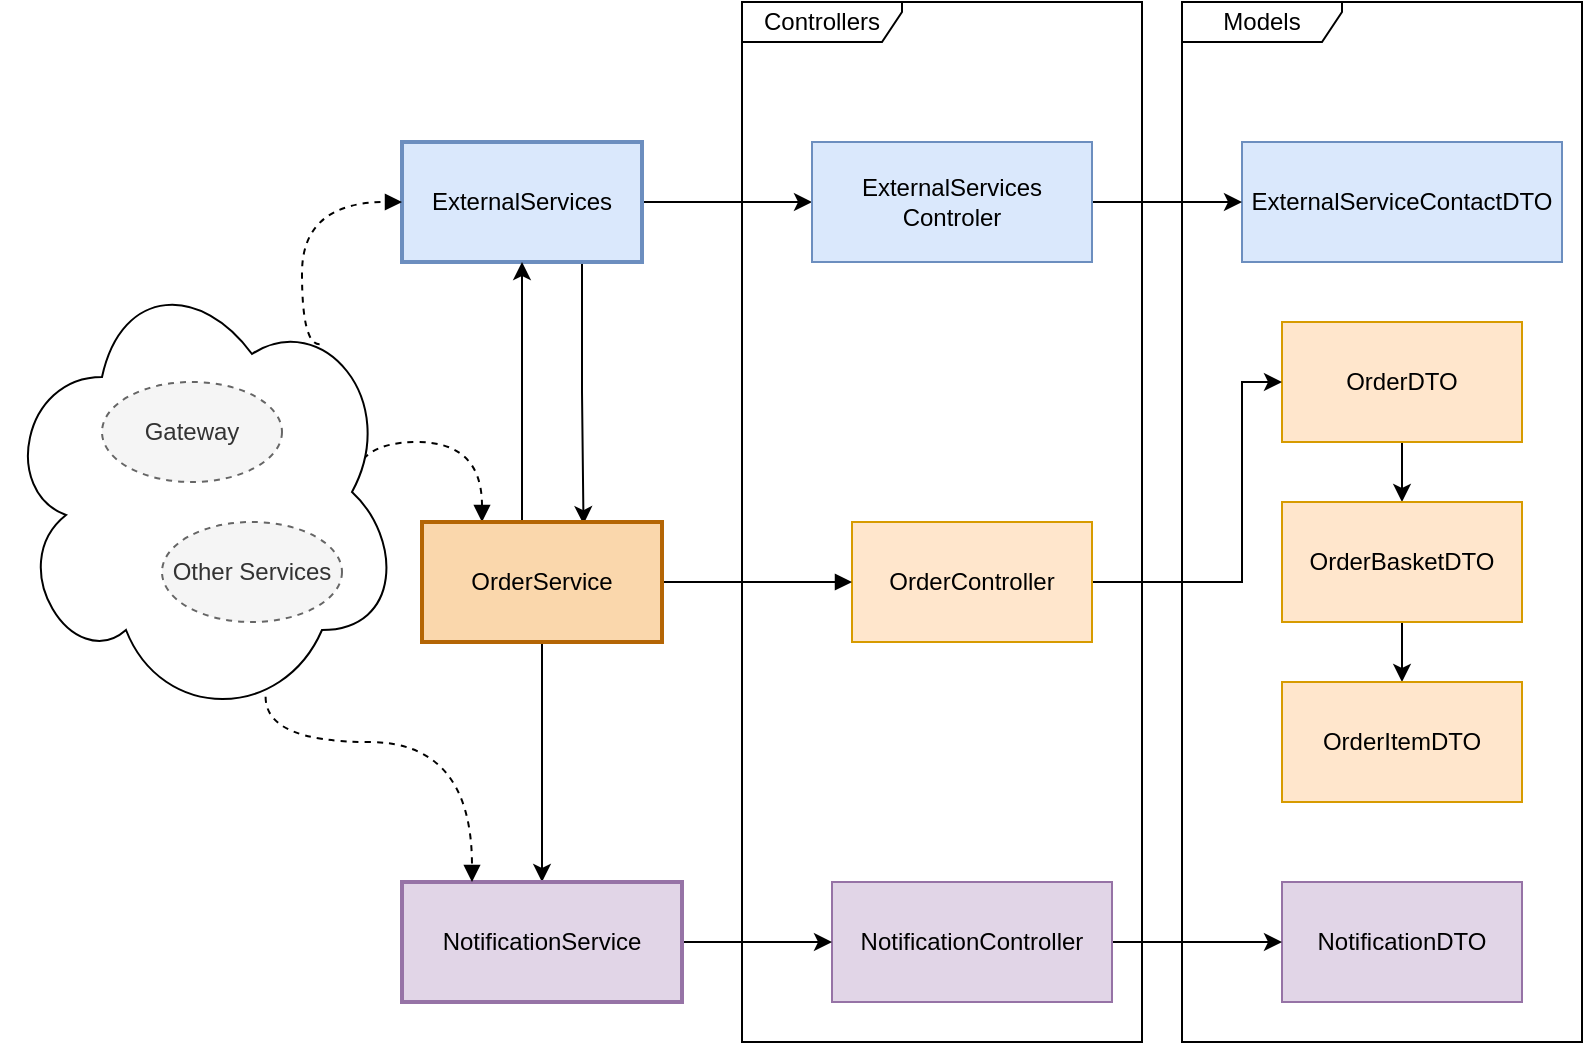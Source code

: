 <mxfile version="21.1.1" type="device">
  <diagram name="Page-1" id="sGzxX93xdV-w-MH2Fxeq">
    <mxGraphModel dx="781" dy="376" grid="1" gridSize="10" guides="1" tooltips="1" connect="1" arrows="1" fold="1" page="1" pageScale="1" pageWidth="850" pageHeight="1100" math="0" shadow="0">
      <root>
        <mxCell id="0" />
        <mxCell id="1" parent="0" />
        <mxCell id="4WGJ3wxzGURj5zULlZlS-76" style="edgeStyle=orthogonalEdgeStyle;rounded=0;orthogonalLoop=1;jettySize=auto;html=1;dashed=1;curved=1;endArrow=block;endFill=1;exitX=0.875;exitY=0.5;exitDx=0;exitDy=0;exitPerimeter=0;" parent="1" source="4WGJ3wxzGURj5zULlZlS-74" target="4WGJ3wxzGURj5zULlZlS-72" edge="1">
          <mxGeometry relative="1" as="geometry">
            <Array as="points">
              <mxPoint x="175" y="260" />
              <mxPoint x="240" y="260" />
            </Array>
          </mxGeometry>
        </mxCell>
        <mxCell id="4WGJ3wxzGURj5zULlZlS-74" value="" style="ellipse;shape=cloud;whiteSpace=wrap;html=1;" parent="1" vertex="1">
          <mxGeometry y="170" width="200" height="230" as="geometry" />
        </mxCell>
        <mxCell id="yOPJ3_DFCxdG4kGyphRr-12" style="edgeStyle=orthogonalEdgeStyle;rounded=0;orthogonalLoop=1;jettySize=auto;html=1;exitX=1;exitY=0.5;exitDx=0;exitDy=0;entryX=0;entryY=0.5;entryDx=0;entryDy=0;" edge="1" parent="1" source="4WGJ3wxzGURj5zULlZlS-6" target="4WGJ3wxzGURj5zULlZlS-57">
          <mxGeometry relative="1" as="geometry" />
        </mxCell>
        <mxCell id="yOPJ3_DFCxdG4kGyphRr-16" style="edgeStyle=orthogonalEdgeStyle;rounded=0;orthogonalLoop=1;jettySize=auto;html=1;exitX=0.75;exitY=1;exitDx=0;exitDy=0;entryX=0.673;entryY=0.018;entryDx=0;entryDy=0;entryPerimeter=0;" edge="1" parent="1" source="4WGJ3wxzGURj5zULlZlS-6" target="4WGJ3wxzGURj5zULlZlS-72">
          <mxGeometry relative="1" as="geometry">
            <mxPoint x="289.588" y="290" as="targetPoint" />
          </mxGeometry>
        </mxCell>
        <mxCell id="4WGJ3wxzGURj5zULlZlS-6" value="ExternalServices" style="html=1;whiteSpace=wrap;fillColor=#dae8fc;strokeColor=#6c8ebf;strokeWidth=2;" parent="1" vertex="1">
          <mxGeometry x="200" y="110" width="120" height="60" as="geometry" />
        </mxCell>
        <mxCell id="yOPJ3_DFCxdG4kGyphRr-10" style="edgeStyle=orthogonalEdgeStyle;rounded=0;orthogonalLoop=1;jettySize=auto;html=1;exitX=0.5;exitY=1;exitDx=0;exitDy=0;entryX=0.5;entryY=0;entryDx=0;entryDy=0;" edge="1" parent="1" source="4WGJ3wxzGURj5zULlZlS-12" target="yOPJ3_DFCxdG4kGyphRr-2">
          <mxGeometry relative="1" as="geometry" />
        </mxCell>
        <mxCell id="4WGJ3wxzGURj5zULlZlS-12" value="OrderDTO" style="html=1;whiteSpace=wrap;fillColor=#ffe6cc;strokeColor=#d79b00;" parent="1" vertex="1">
          <mxGeometry x="640" y="200" width="120" height="60" as="geometry" />
        </mxCell>
        <mxCell id="4WGJ3wxzGURj5zULlZlS-18" value="ExternalServiceContactDTO" style="html=1;whiteSpace=wrap;fillColor=#dae8fc;strokeColor=#6c8ebf;" parent="1" vertex="1">
          <mxGeometry x="620" y="110" width="160" height="60" as="geometry" />
        </mxCell>
        <mxCell id="4WGJ3wxzGURj5zULlZlS-20" value="NotificationDTO" style="html=1;whiteSpace=wrap;fillColor=#e1d5e7;strokeColor=#9673a6;" parent="1" vertex="1">
          <mxGeometry x="640" y="480" width="120" height="60" as="geometry" />
        </mxCell>
        <mxCell id="4WGJ3wxzGURj5zULlZlS-24" value="Models" style="shape=umlFrame;whiteSpace=wrap;html=1;pointerEvents=0;width=80;height=20;" parent="1" vertex="1">
          <mxGeometry x="590" y="40" width="200" height="520" as="geometry" />
        </mxCell>
        <mxCell id="4WGJ3wxzGURj5zULlZlS-25" value="Controllers" style="shape=umlFrame;whiteSpace=wrap;html=1;pointerEvents=0;width=80;height=20;" parent="1" vertex="1">
          <mxGeometry x="370" y="40" width="200" height="520" as="geometry" />
        </mxCell>
        <mxCell id="yOPJ3_DFCxdG4kGyphRr-11" style="edgeStyle=orthogonalEdgeStyle;rounded=0;orthogonalLoop=1;jettySize=auto;html=1;exitX=1;exitY=0.5;exitDx=0;exitDy=0;entryX=0;entryY=0.5;entryDx=0;entryDy=0;" edge="1" parent="1" source="4WGJ3wxzGURj5zULlZlS-26" target="4WGJ3wxzGURj5zULlZlS-12">
          <mxGeometry relative="1" as="geometry">
            <Array as="points">
              <mxPoint x="620" y="330" />
              <mxPoint x="620" y="230" />
            </Array>
          </mxGeometry>
        </mxCell>
        <mxCell id="4WGJ3wxzGURj5zULlZlS-26" value="OrderController" style="html=1;whiteSpace=wrap;fillColor=#ffe6cc;strokeColor=#d79b00;" parent="1" vertex="1">
          <mxGeometry x="425" y="300" width="120" height="60" as="geometry" />
        </mxCell>
        <mxCell id="yOPJ3_DFCxdG4kGyphRr-19" style="edgeStyle=orthogonalEdgeStyle;rounded=0;orthogonalLoop=1;jettySize=auto;html=1;exitX=1;exitY=0.5;exitDx=0;exitDy=0;entryX=0;entryY=0.5;entryDx=0;entryDy=0;" edge="1" parent="1" source="4WGJ3wxzGURj5zULlZlS-34" target="4WGJ3wxzGURj5zULlZlS-20">
          <mxGeometry relative="1" as="geometry" />
        </mxCell>
        <mxCell id="4WGJ3wxzGURj5zULlZlS-34" value="NotificationController" style="html=1;whiteSpace=wrap;fillColor=#e1d5e7;strokeColor=#9673a6;" parent="1" vertex="1">
          <mxGeometry x="415" y="480" width="140" height="60" as="geometry" />
        </mxCell>
        <mxCell id="yOPJ3_DFCxdG4kGyphRr-13" style="edgeStyle=orthogonalEdgeStyle;rounded=0;orthogonalLoop=1;jettySize=auto;html=1;exitX=1;exitY=0.5;exitDx=0;exitDy=0;entryX=0;entryY=0.5;entryDx=0;entryDy=0;" edge="1" parent="1" source="4WGJ3wxzGURj5zULlZlS-57" target="4WGJ3wxzGURj5zULlZlS-18">
          <mxGeometry relative="1" as="geometry" />
        </mxCell>
        <mxCell id="4WGJ3wxzGURj5zULlZlS-57" value="ExternalServices&lt;br&gt;Controler" style="html=1;whiteSpace=wrap;fillColor=#dae8fc;strokeColor=#6c8ebf;" parent="1" vertex="1">
          <mxGeometry x="405" y="110" width="140" height="60" as="geometry" />
        </mxCell>
        <mxCell id="4WGJ3wxzGURj5zULlZlS-70" value="Gateway" style="ellipse;whiteSpace=wrap;html=1;dashed=1;fillColor=#f5f5f5;fontColor=#333333;strokeColor=#666666;" parent="1" vertex="1">
          <mxGeometry x="50" y="230" width="90" height="50" as="geometry" />
        </mxCell>
        <mxCell id="4WGJ3wxzGURj5zULlZlS-71" value="Other Services" style="ellipse;whiteSpace=wrap;html=1;dashed=1;fillColor=#f5f5f5;fontColor=#333333;strokeColor=#666666;" parent="1" vertex="1">
          <mxGeometry x="80" y="300" width="90" height="50" as="geometry" />
        </mxCell>
        <mxCell id="4WGJ3wxzGURj5zULlZlS-73" style="edgeStyle=orthogonalEdgeStyle;rounded=0;orthogonalLoop=1;jettySize=auto;html=1;endArrow=block;endFill=1;" parent="1" source="4WGJ3wxzGURj5zULlZlS-72" target="4WGJ3wxzGURj5zULlZlS-26" edge="1">
          <mxGeometry relative="1" as="geometry" />
        </mxCell>
        <mxCell id="yOPJ3_DFCxdG4kGyphRr-15" style="edgeStyle=orthogonalEdgeStyle;rounded=0;orthogonalLoop=1;jettySize=auto;html=1;exitX=0.5;exitY=0;exitDx=0;exitDy=0;entryX=0.5;entryY=1;entryDx=0;entryDy=0;" edge="1" parent="1" source="4WGJ3wxzGURj5zULlZlS-72" target="4WGJ3wxzGURj5zULlZlS-6">
          <mxGeometry relative="1" as="geometry">
            <mxPoint x="272" y="160" as="targetPoint" />
            <Array as="points">
              <mxPoint x="260" y="300" />
            </Array>
          </mxGeometry>
        </mxCell>
        <mxCell id="yOPJ3_DFCxdG4kGyphRr-20" style="edgeStyle=orthogonalEdgeStyle;rounded=0;orthogonalLoop=1;jettySize=auto;html=1;exitX=0.5;exitY=1;exitDx=0;exitDy=0;entryX=0.5;entryY=0;entryDx=0;entryDy=0;" edge="1" parent="1" source="4WGJ3wxzGURj5zULlZlS-72" target="yOPJ3_DFCxdG4kGyphRr-8">
          <mxGeometry relative="1" as="geometry" />
        </mxCell>
        <mxCell id="4WGJ3wxzGURj5zULlZlS-72" value="OrderService" style="html=1;whiteSpace=wrap;fillColor=#fad7ac;strokeColor=#b46504;strokeWidth=2;" parent="1" vertex="1">
          <mxGeometry x="210" y="300" width="120" height="60" as="geometry" />
        </mxCell>
        <mxCell id="yOPJ3_DFCxdG4kGyphRr-5" style="edgeStyle=orthogonalEdgeStyle;rounded=0;orthogonalLoop=1;jettySize=auto;html=1;exitX=0.5;exitY=1;exitDx=0;exitDy=0;" edge="1" parent="1" source="yOPJ3_DFCxdG4kGyphRr-2" target="yOPJ3_DFCxdG4kGyphRr-4">
          <mxGeometry relative="1" as="geometry" />
        </mxCell>
        <mxCell id="yOPJ3_DFCxdG4kGyphRr-2" value="OrderBasketDTO" style="html=1;whiteSpace=wrap;fillColor=#ffe6cc;strokeColor=#d79b00;" vertex="1" parent="1">
          <mxGeometry x="640" y="290" width="120" height="60" as="geometry" />
        </mxCell>
        <mxCell id="yOPJ3_DFCxdG4kGyphRr-4" value="OrderItemDTO" style="html=1;whiteSpace=wrap;fillColor=#ffe6cc;strokeColor=#d79b00;" vertex="1" parent="1">
          <mxGeometry x="640" y="380" width="120" height="60" as="geometry" />
        </mxCell>
        <mxCell id="yOPJ3_DFCxdG4kGyphRr-17" style="edgeStyle=orthogonalEdgeStyle;rounded=0;orthogonalLoop=1;jettySize=auto;html=1;exitX=1;exitY=0.5;exitDx=0;exitDy=0;" edge="1" parent="1" source="yOPJ3_DFCxdG4kGyphRr-8" target="4WGJ3wxzGURj5zULlZlS-34">
          <mxGeometry relative="1" as="geometry" />
        </mxCell>
        <mxCell id="yOPJ3_DFCxdG4kGyphRr-8" value="NotificationService" style="html=1;whiteSpace=wrap;fillColor=#e1d5e7;strokeColor=#9673a6;strokeWidth=2;" vertex="1" parent="1">
          <mxGeometry x="200" y="480" width="140" height="60" as="geometry" />
        </mxCell>
        <mxCell id="yOPJ3_DFCxdG4kGyphRr-14" style="edgeStyle=orthogonalEdgeStyle;rounded=0;orthogonalLoop=1;jettySize=auto;html=1;dashed=1;curved=1;endArrow=block;endFill=1;exitX=0.794;exitY=0.179;exitDx=0;exitDy=0;exitPerimeter=0;entryX=0;entryY=0.5;entryDx=0;entryDy=0;" edge="1" parent="1" source="4WGJ3wxzGURj5zULlZlS-74" target="4WGJ3wxzGURj5zULlZlS-6">
          <mxGeometry relative="1" as="geometry">
            <Array as="points">
              <mxPoint x="150" y="211" />
              <mxPoint x="150" y="140" />
            </Array>
            <mxPoint x="185" y="364" as="sourcePoint" />
            <mxPoint x="250" y="370" as="targetPoint" />
          </mxGeometry>
        </mxCell>
        <mxCell id="yOPJ3_DFCxdG4kGyphRr-18" style="edgeStyle=orthogonalEdgeStyle;rounded=0;orthogonalLoop=1;jettySize=auto;html=1;dashed=1;curved=1;endArrow=block;endFill=1;exitX=0.659;exitY=0.945;exitDx=0;exitDy=0;exitPerimeter=0;entryX=0.25;entryY=0;entryDx=0;entryDy=0;" edge="1" parent="1" source="4WGJ3wxzGURj5zULlZlS-74" target="yOPJ3_DFCxdG4kGyphRr-8">
          <mxGeometry relative="1" as="geometry">
            <Array as="points">
              <mxPoint x="132" y="410" />
              <mxPoint x="235" y="410" />
            </Array>
            <mxPoint x="170" y="435" as="sourcePoint" />
            <mxPoint x="235" y="450" as="targetPoint" />
          </mxGeometry>
        </mxCell>
      </root>
    </mxGraphModel>
  </diagram>
</mxfile>
